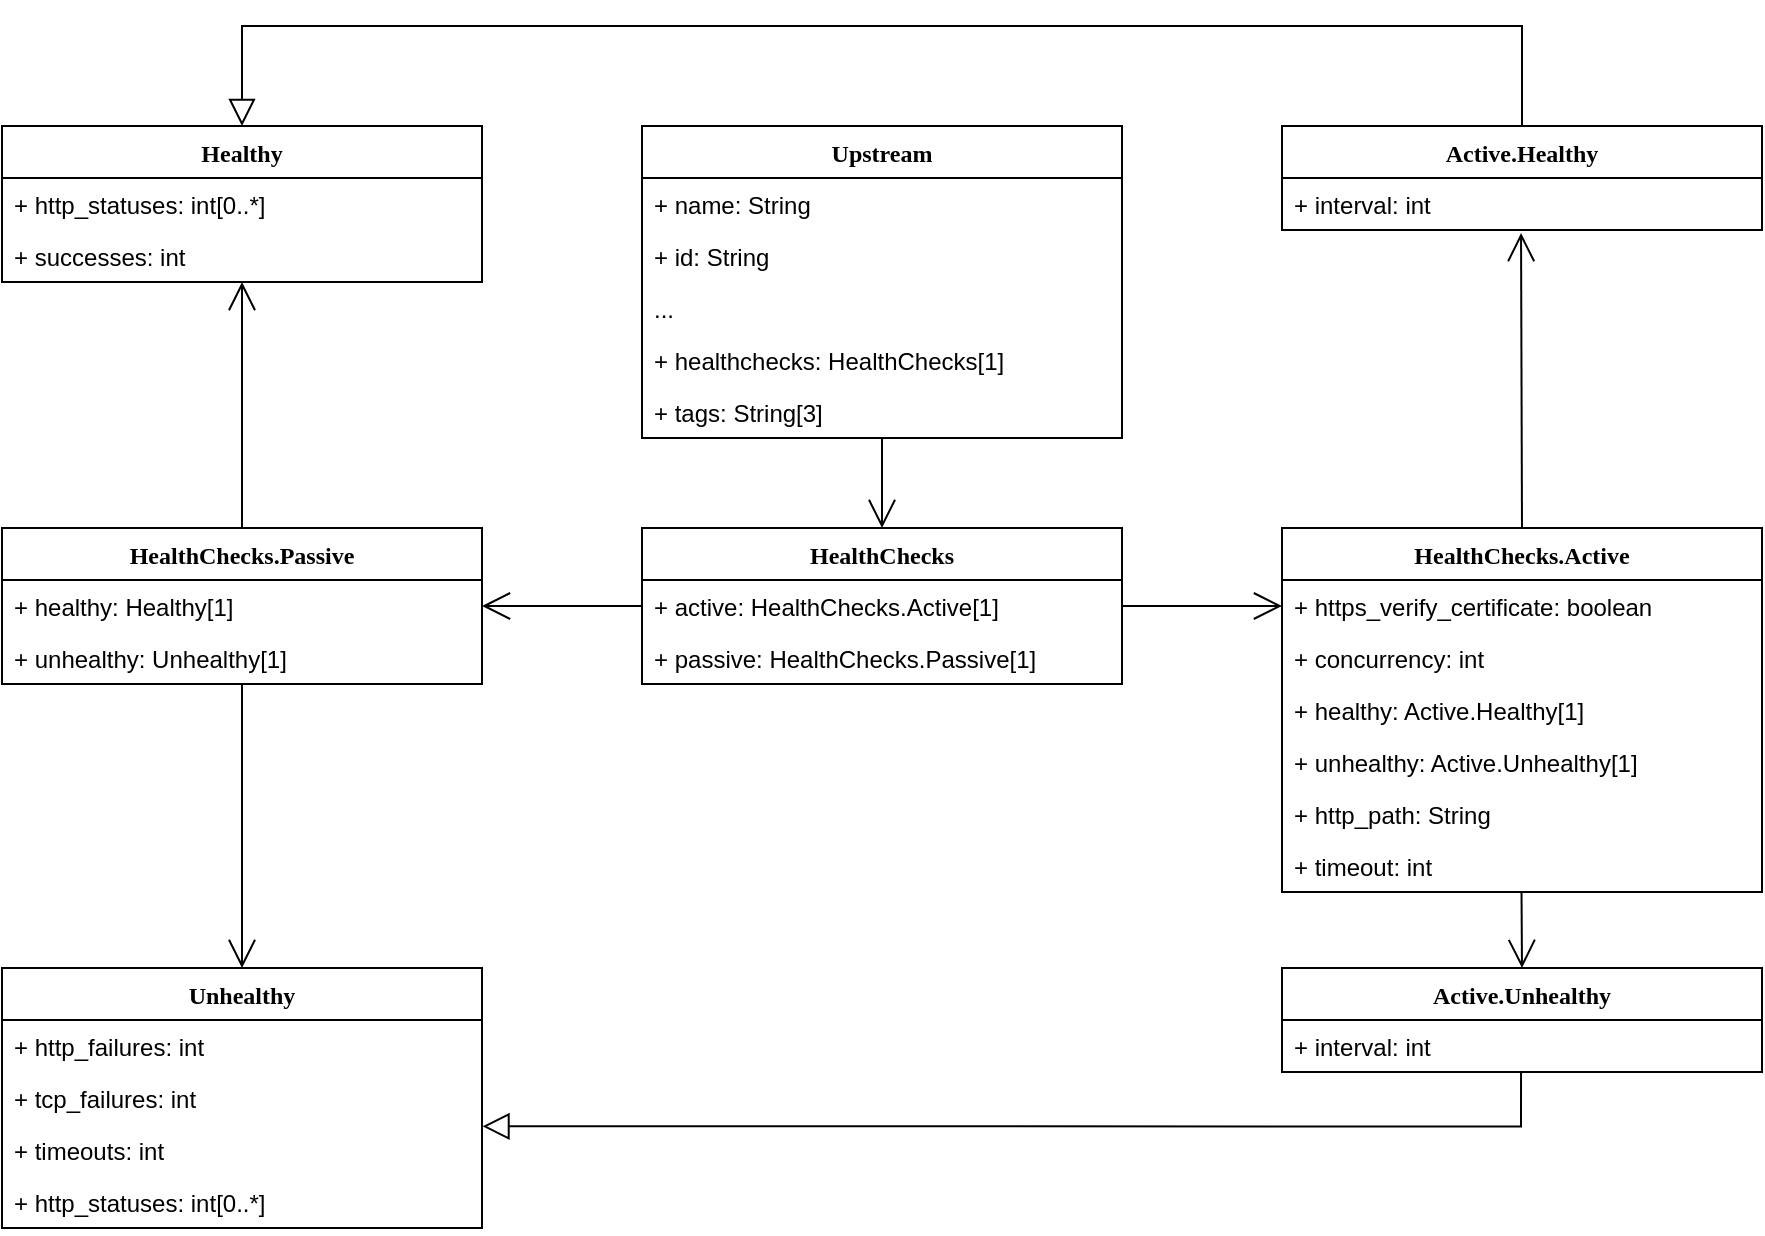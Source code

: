 <mxfile version="11.3.1" type="device" pages="1"><diagram id="RAyLL10epCLj0-AihWW_" name="Page-1"><mxGraphModel dx="1188" dy="1429" grid="1" gridSize="10" guides="1" tooltips="1" connect="1" arrows="1" fold="1" page="1" pageScale="1" pageWidth="1169" pageHeight="827" math="0" shadow="0"><root><mxCell id="0"/><mxCell id="1" parent="0"/><mxCell id="qbYQzXCOmhvv3d3WK46u-1" value="Upstream" style="swimlane;fontStyle=1;childLayout=stackLayout;horizontal=1;startSize=26;fillColor=none;horizontalStack=0;resizeParent=1;resizeParentMax=0;resizeLast=0;collapsible=1;fontFamily=Verdana;" parent="1" vertex="1"><mxGeometry x="360" y="-120" width="240" height="156" as="geometry"/></mxCell><mxCell id="qbYQzXCOmhvv3d3WK46u-2" value="+ name: String" style="text;strokeColor=none;fillColor=none;align=left;verticalAlign=top;spacingLeft=4;spacingRight=4;overflow=hidden;rotatable=0;points=[[0,0.5],[1,0.5]];portConstraint=eastwest;" parent="qbYQzXCOmhvv3d3WK46u-1" vertex="1"><mxGeometry y="26" width="240" height="26" as="geometry"/></mxCell><mxCell id="4Ats7sCYsCXziq7x0Jbe-2" value="+ id: String" style="text;strokeColor=none;fillColor=none;align=left;verticalAlign=top;spacingLeft=4;spacingRight=4;overflow=hidden;rotatable=0;points=[[0,0.5],[1,0.5]];portConstraint=eastwest;" vertex="1" parent="qbYQzXCOmhvv3d3WK46u-1"><mxGeometry y="52" width="240" height="26" as="geometry"/></mxCell><mxCell id="4Ats7sCYsCXziq7x0Jbe-3" value="..." style="text;strokeColor=none;fillColor=none;align=left;verticalAlign=top;spacingLeft=4;spacingRight=4;overflow=hidden;rotatable=0;points=[[0,0.5],[1,0.5]];portConstraint=eastwest;" vertex="1" parent="qbYQzXCOmhvv3d3WK46u-1"><mxGeometry y="78" width="240" height="26" as="geometry"/></mxCell><mxCell id="4Ats7sCYsCXziq7x0Jbe-4" value="+ healthchecks: HealthChecks[1]" style="text;strokeColor=none;fillColor=none;align=left;verticalAlign=top;spacingLeft=4;spacingRight=4;overflow=hidden;rotatable=0;points=[[0,0.5],[1,0.5]];portConstraint=eastwest;" vertex="1" parent="qbYQzXCOmhvv3d3WK46u-1"><mxGeometry y="104" width="240" height="26" as="geometry"/></mxCell><mxCell id="4Ats7sCYsCXziq7x0Jbe-1" value="+ tags: String[3]" style="text;strokeColor=none;fillColor=none;align=left;verticalAlign=top;spacingLeft=4;spacingRight=4;overflow=hidden;rotatable=0;points=[[0,0.5],[1,0.5]];portConstraint=eastwest;" vertex="1" parent="qbYQzXCOmhvv3d3WK46u-1"><mxGeometry y="130" width="240" height="26" as="geometry"/></mxCell><mxCell id="qbYQzXCOmhvv3d3WK46u-5" value="HealthChecks" style="swimlane;fontStyle=1;childLayout=stackLayout;horizontal=1;startSize=26;fillColor=none;horizontalStack=0;resizeParent=1;resizeParentMax=0;resizeLast=0;collapsible=1;marginBottom=0;fontFamily=Verdana;" parent="1" vertex="1"><mxGeometry x="360" y="81" width="240" height="78" as="geometry"/></mxCell><mxCell id="qbYQzXCOmhvv3d3WK46u-6" value="+ active: HealthChecks.Active[1]" style="text;strokeColor=none;fillColor=none;align=left;verticalAlign=top;spacingLeft=4;spacingRight=4;overflow=hidden;rotatable=0;points=[[0,0.5],[1,0.5]];portConstraint=eastwest;" parent="qbYQzXCOmhvv3d3WK46u-5" vertex="1"><mxGeometry y="26" width="240" height="26" as="geometry"/></mxCell><mxCell id="qbYQzXCOmhvv3d3WK46u-7" value="+ passive: HealthChecks.Passive[1]" style="text;strokeColor=none;fillColor=none;align=left;verticalAlign=top;spacingLeft=4;spacingRight=4;overflow=hidden;rotatable=0;points=[[0,0.5],[1,0.5]];portConstraint=eastwest;" parent="qbYQzXCOmhvv3d3WK46u-5" vertex="1"><mxGeometry y="52" width="240" height="26" as="geometry"/></mxCell><mxCell id="qbYQzXCOmhvv3d3WK46u-9" value="HealthChecks.Active" style="swimlane;fontStyle=1;childLayout=stackLayout;horizontal=1;startSize=26;fillColor=none;horizontalStack=0;resizeParent=1;resizeParentMax=0;resizeLast=0;collapsible=1;marginBottom=0;fontFamily=Verdana;" parent="1" vertex="1"><mxGeometry x="680" y="81" width="240" height="182" as="geometry"/></mxCell><mxCell id="qbYQzXCOmhvv3d3WK46u-10" value="+ https_verify_certificate: boolean" style="text;strokeColor=none;fillColor=none;align=left;verticalAlign=top;spacingLeft=4;spacingRight=4;overflow=hidden;rotatable=0;points=[[0,0.5],[1,0.5]];portConstraint=eastwest;" parent="qbYQzXCOmhvv3d3WK46u-9" vertex="1"><mxGeometry y="26" width="240" height="26" as="geometry"/></mxCell><mxCell id="qbYQzXCOmhvv3d3WK46u-11" value="+ concurrency: int" style="text;strokeColor=none;fillColor=none;align=left;verticalAlign=top;spacingLeft=4;spacingRight=4;overflow=hidden;rotatable=0;points=[[0,0.5],[1,0.5]];portConstraint=eastwest;" parent="qbYQzXCOmhvv3d3WK46u-9" vertex="1"><mxGeometry y="52" width="240" height="26" as="geometry"/></mxCell><mxCell id="qbYQzXCOmhvv3d3WK46u-12" value="+ healthy: Active.Healthy[1]" style="text;strokeColor=none;fillColor=none;align=left;verticalAlign=top;spacingLeft=4;spacingRight=4;overflow=hidden;rotatable=0;points=[[0,0.5],[1,0.5]];portConstraint=eastwest;" parent="qbYQzXCOmhvv3d3WK46u-9" vertex="1"><mxGeometry y="78" width="240" height="26" as="geometry"/></mxCell><mxCell id="qbYQzXCOmhvv3d3WK46u-20" value="+ unhealthy: Active.Unhealthy[1]" style="text;strokeColor=none;fillColor=none;align=left;verticalAlign=top;spacingLeft=4;spacingRight=4;overflow=hidden;rotatable=0;points=[[0,0.5],[1,0.5]];portConstraint=eastwest;" parent="qbYQzXCOmhvv3d3WK46u-9" vertex="1"><mxGeometry y="104" width="240" height="26" as="geometry"/></mxCell><mxCell id="qbYQzXCOmhvv3d3WK46u-19" value="+ http_path: String" style="text;strokeColor=none;fillColor=none;align=left;verticalAlign=top;spacingLeft=4;spacingRight=4;overflow=hidden;rotatable=0;points=[[0,0.5],[1,0.5]];portConstraint=eastwest;" parent="qbYQzXCOmhvv3d3WK46u-9" vertex="1"><mxGeometry y="130" width="240" height="26" as="geometry"/></mxCell><mxCell id="4Ats7sCYsCXziq7x0Jbe-5" value="+ timeout: int" style="text;strokeColor=none;fillColor=none;align=left;verticalAlign=top;spacingLeft=4;spacingRight=4;overflow=hidden;rotatable=0;points=[[0,0.5],[1,0.5]];portConstraint=eastwest;" vertex="1" parent="qbYQzXCOmhvv3d3WK46u-9"><mxGeometry y="156" width="240" height="26" as="geometry"/></mxCell><mxCell id="qbYQzXCOmhvv3d3WK46u-22" value="" style="endArrow=open;endFill=1;endSize=12;html=1;exitX=0.5;exitY=1;exitDx=0;exitDy=0;entryX=0.5;entryY=0;entryDx=0;entryDy=0;" parent="1" source="qbYQzXCOmhvv3d3WK46u-1" target="qbYQzXCOmhvv3d3WK46u-5" edge="1"><mxGeometry width="160" relative="1" as="geometry"><mxPoint x="60" y="330" as="sourcePoint"/><mxPoint x="220" y="330" as="targetPoint"/></mxGeometry></mxCell><mxCell id="qbYQzXCOmhvv3d3WK46u-23" value="" style="endArrow=open;endFill=1;endSize=12;html=1;exitX=1;exitY=0.5;exitDx=0;exitDy=0;entryX=0;entryY=0.5;entryDx=0;entryDy=0;" parent="1" source="qbYQzXCOmhvv3d3WK46u-6" target="qbYQzXCOmhvv3d3WK46u-10" edge="1"><mxGeometry width="160" relative="1" as="geometry"><mxPoint x="470" y="237" as="sourcePoint"/><mxPoint x="550" y="237" as="targetPoint"/></mxGeometry></mxCell><mxCell id="qbYQzXCOmhvv3d3WK46u-24" value="Active.Unhealthy" style="swimlane;fontStyle=1;childLayout=stackLayout;horizontal=1;startSize=26;fillColor=none;horizontalStack=0;resizeParent=1;resizeParentMax=0;resizeLast=0;collapsible=1;marginBottom=0;fontFamily=Verdana;" parent="1" vertex="1"><mxGeometry x="680" y="301" width="240" height="52" as="geometry"/></mxCell><mxCell id="4Ats7sCYsCXziq7x0Jbe-6" value="+ interval: int" style="text;strokeColor=none;fillColor=none;align=left;verticalAlign=top;spacingLeft=4;spacingRight=4;overflow=hidden;rotatable=0;points=[[0,0.5],[1,0.5]];portConstraint=eastwest;" vertex="1" parent="qbYQzXCOmhvv3d3WK46u-24"><mxGeometry y="26" width="240" height="26" as="geometry"/></mxCell><mxCell id="4Ats7sCYsCXziq7x0Jbe-53" style="edgeStyle=orthogonalEdgeStyle;rounded=0;orthogonalLoop=1;jettySize=auto;html=1;exitX=0.5;exitY=0;exitDx=0;exitDy=0;entryX=0.5;entryY=0;entryDx=0;entryDy=0;endArrow=block;endFill=0;endSize=11;" edge="1" parent="1" source="qbYQzXCOmhvv3d3WK46u-38" target="4Ats7sCYsCXziq7x0Jbe-41"><mxGeometry relative="1" as="geometry"><Array as="points"><mxPoint x="800" y="-170"/><mxPoint x="160" y="-170"/></Array></mxGeometry></mxCell><mxCell id="qbYQzXCOmhvv3d3WK46u-38" value="Active.Healthy" style="swimlane;fontStyle=1;childLayout=stackLayout;horizontal=1;startSize=26;fillColor=none;horizontalStack=0;resizeParent=1;resizeParentMax=0;resizeLast=0;collapsible=1;marginBottom=0;fontFamily=Verdana;" parent="1" vertex="1"><mxGeometry x="680" y="-120" width="240" height="52" as="geometry"/></mxCell><mxCell id="qbYQzXCOmhvv3d3WK46u-40" value="+ interval: int" style="text;strokeColor=none;fillColor=none;align=left;verticalAlign=top;spacingLeft=4;spacingRight=4;overflow=hidden;rotatable=0;points=[[0,0.5],[1,0.5]];portConstraint=eastwest;" parent="qbYQzXCOmhvv3d3WK46u-38" vertex="1"><mxGeometry y="26" width="240" height="26" as="geometry"/></mxCell><mxCell id="qbYQzXCOmhvv3d3WK46u-45" value="" style="endArrow=open;endFill=1;endSize=12;html=1;entryX=0.5;entryY=0;entryDx=0;entryDy=0;rounded=0;exitX=0.499;exitY=1.006;exitDx=0;exitDy=0;exitPerimeter=0;" parent="1" source="4Ats7sCYsCXziq7x0Jbe-5" target="qbYQzXCOmhvv3d3WK46u-24" edge="1"><mxGeometry width="160" relative="1" as="geometry"><mxPoint x="780" y="270" as="sourcePoint"/><mxPoint x="1146" y="280" as="targetPoint"/></mxGeometry></mxCell><mxCell id="qbYQzXCOmhvv3d3WK46u-54" value="" style="endArrow=open;endFill=1;endSize=12;html=1;rounded=0;exitX=0.5;exitY=0;exitDx=0;exitDy=0;entryX=0.498;entryY=1.058;entryDx=0;entryDy=0;entryPerimeter=0;" parent="1" target="qbYQzXCOmhvv3d3WK46u-40" edge="1" source="qbYQzXCOmhvv3d3WK46u-9"><mxGeometry width="160" relative="1" as="geometry"><mxPoint x="800" y="80" as="sourcePoint"/><mxPoint x="799.52" y="-42.0" as="targetPoint"/></mxGeometry></mxCell><mxCell id="4Ats7sCYsCXziq7x0Jbe-28" value="HealthChecks.Passive" style="swimlane;fontStyle=1;childLayout=stackLayout;horizontal=1;startSize=26;fillColor=none;horizontalStack=0;resizeParent=1;resizeParentMax=0;resizeLast=0;collapsible=1;marginBottom=0;fontFamily=Verdana;" vertex="1" parent="1"><mxGeometry x="40" y="81" width="240" height="78" as="geometry"/></mxCell><mxCell id="4Ats7sCYsCXziq7x0Jbe-31" value="+ healthy: Healthy[1]" style="text;strokeColor=none;fillColor=none;align=left;verticalAlign=top;spacingLeft=4;spacingRight=4;overflow=hidden;rotatable=0;points=[[0,0.5],[1,0.5]];portConstraint=eastwest;" vertex="1" parent="4Ats7sCYsCXziq7x0Jbe-28"><mxGeometry y="26" width="240" height="26" as="geometry"/></mxCell><mxCell id="4Ats7sCYsCXziq7x0Jbe-32" value="+ unhealthy: Unhealthy[1]" style="text;strokeColor=none;fillColor=none;align=left;verticalAlign=top;spacingLeft=4;spacingRight=4;overflow=hidden;rotatable=0;points=[[0,0.5],[1,0.5]];portConstraint=eastwest;" vertex="1" parent="4Ats7sCYsCXziq7x0Jbe-28"><mxGeometry y="52" width="240" height="26" as="geometry"/></mxCell><mxCell id="4Ats7sCYsCXziq7x0Jbe-35" value="Unhealthy" style="swimlane;fontStyle=1;childLayout=stackLayout;horizontal=1;startSize=26;fillColor=none;horizontalStack=0;resizeParent=1;resizeParentMax=0;resizeLast=0;collapsible=1;marginBottom=0;fontFamily=Verdana;" vertex="1" parent="1"><mxGeometry x="40" y="301" width="240" height="130" as="geometry"/></mxCell><mxCell id="4Ats7sCYsCXziq7x0Jbe-36" value="+ http_failures: int" style="text;strokeColor=none;fillColor=none;align=left;verticalAlign=top;spacingLeft=4;spacingRight=4;overflow=hidden;rotatable=0;points=[[0,0.5],[1,0.5]];portConstraint=eastwest;" vertex="1" parent="4Ats7sCYsCXziq7x0Jbe-35"><mxGeometry y="26" width="240" height="26" as="geometry"/></mxCell><mxCell id="4Ats7sCYsCXziq7x0Jbe-37" value="+ tcp_failures: int" style="text;strokeColor=none;fillColor=none;align=left;verticalAlign=top;spacingLeft=4;spacingRight=4;overflow=hidden;rotatable=0;points=[[0,0.5],[1,0.5]];portConstraint=eastwest;" vertex="1" parent="4Ats7sCYsCXziq7x0Jbe-35"><mxGeometry y="52" width="240" height="26" as="geometry"/></mxCell><mxCell id="4Ats7sCYsCXziq7x0Jbe-38" value="+ timeouts: int" style="text;strokeColor=none;fillColor=none;align=left;verticalAlign=top;spacingLeft=4;spacingRight=4;overflow=hidden;rotatable=0;points=[[0,0.5],[1,0.5]];portConstraint=eastwest;" vertex="1" parent="4Ats7sCYsCXziq7x0Jbe-35"><mxGeometry y="78" width="240" height="26" as="geometry"/></mxCell><mxCell id="4Ats7sCYsCXziq7x0Jbe-40" value="+ http_statuses: int[0..*]" style="text;strokeColor=none;fillColor=none;align=left;verticalAlign=top;spacingLeft=4;spacingRight=4;overflow=hidden;rotatable=0;points=[[0,0.5],[1,0.5]];portConstraint=eastwest;" vertex="1" parent="4Ats7sCYsCXziq7x0Jbe-35"><mxGeometry y="104" width="240" height="26" as="geometry"/></mxCell><mxCell id="4Ats7sCYsCXziq7x0Jbe-41" value="Healthy" style="swimlane;fontStyle=1;childLayout=stackLayout;horizontal=1;startSize=26;fillColor=none;horizontalStack=0;resizeParent=1;resizeParentMax=0;resizeLast=0;collapsible=1;marginBottom=0;fontFamily=Verdana;" vertex="1" parent="1"><mxGeometry x="40" y="-120" width="240" height="78" as="geometry"/></mxCell><mxCell id="4Ats7sCYsCXziq7x0Jbe-42" value="+ http_statuses: int[0..*]" style="text;strokeColor=none;fillColor=none;align=left;verticalAlign=top;spacingLeft=4;spacingRight=4;overflow=hidden;rotatable=0;points=[[0,0.5],[1,0.5]];portConstraint=eastwest;" vertex="1" parent="4Ats7sCYsCXziq7x0Jbe-41"><mxGeometry y="26" width="240" height="26" as="geometry"/></mxCell><mxCell id="4Ats7sCYsCXziq7x0Jbe-44" value="+ successes: int" style="text;strokeColor=none;fillColor=none;align=left;verticalAlign=top;spacingLeft=4;spacingRight=4;overflow=hidden;rotatable=0;points=[[0,0.5],[1,0.5]];portConstraint=eastwest;" vertex="1" parent="4Ats7sCYsCXziq7x0Jbe-41"><mxGeometry y="52" width="240" height="26" as="geometry"/></mxCell><mxCell id="4Ats7sCYsCXziq7x0Jbe-45" value="" style="endArrow=open;endFill=1;endSize=12;html=1;exitX=0.5;exitY=1;exitDx=0;exitDy=0;entryX=0.5;entryY=0;entryDx=0;entryDy=0;rounded=0;" edge="1" parent="1" source="4Ats7sCYsCXziq7x0Jbe-28" target="4Ats7sCYsCXziq7x0Jbe-35"><mxGeometry width="160" relative="1" as="geometry"><mxPoint x="586" y="557" as="sourcePoint"/><mxPoint x="726" y="655" as="targetPoint"/></mxGeometry></mxCell><mxCell id="4Ats7sCYsCXziq7x0Jbe-46" value="" style="endArrow=open;endFill=1;endSize=12;html=1;rounded=0;exitX=0.5;exitY=0;exitDx=0;exitDy=0;" edge="1" parent="1" source="4Ats7sCYsCXziq7x0Jbe-28"><mxGeometry width="160" relative="1" as="geometry"><mxPoint x="160" y="80" as="sourcePoint"/><mxPoint x="160" y="-42" as="targetPoint"/></mxGeometry></mxCell><mxCell id="4Ats7sCYsCXziq7x0Jbe-52" value="" style="endArrow=open;endFill=1;endSize=12;html=1;entryX=1;entryY=0.5;entryDx=0;entryDy=0;exitX=0;exitY=0.5;exitDx=0;exitDy=0;" edge="1" parent="1" source="qbYQzXCOmhvv3d3WK46u-6" target="4Ats7sCYsCXziq7x0Jbe-31"><mxGeometry width="160" relative="1" as="geometry"><mxPoint x="380" y="130" as="sourcePoint"/><mxPoint x="720" y="130" as="targetPoint"/></mxGeometry></mxCell><mxCell id="4Ats7sCYsCXziq7x0Jbe-54" style="edgeStyle=orthogonalEdgeStyle;rounded=0;orthogonalLoop=1;jettySize=auto;html=1;exitX=0.498;exitY=1.019;exitDx=0;exitDy=0;endArrow=block;endFill=0;endSize=11;exitPerimeter=0;entryX=1.001;entryY=0.045;entryDx=0;entryDy=0;entryPerimeter=0;" edge="1" parent="1" source="4Ats7sCYsCXziq7x0Jbe-6" target="4Ats7sCYsCXziq7x0Jbe-38"><mxGeometry relative="1" as="geometry"><mxPoint x="680.333" y="340.167" as="sourcePoint"/><mxPoint x="280" y="370" as="targetPoint"/><Array as="points"><mxPoint x="800" y="380"/></Array></mxGeometry></mxCell></root></mxGraphModel></diagram></mxfile>
